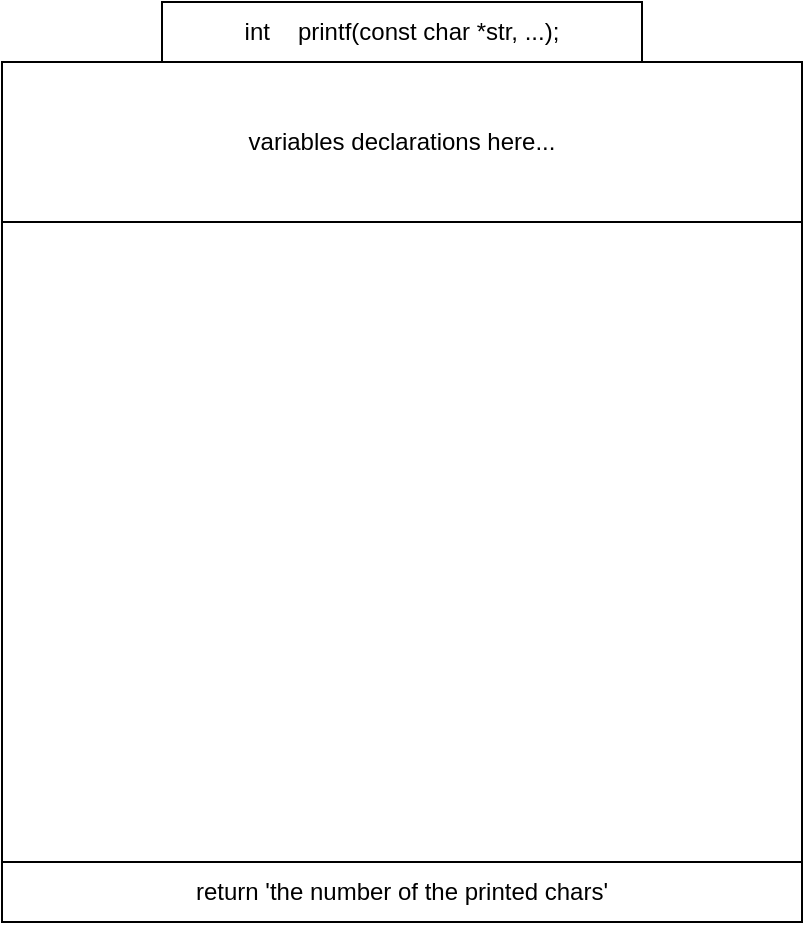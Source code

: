 <mxfile version="22.0.3" type="device">
  <diagram name="Page-1" id="8-k-mY7KUFh8GA_RN5Y8">
    <mxGraphModel dx="962" dy="763" grid="1" gridSize="10" guides="1" tooltips="1" connect="1" arrows="1" fold="1" page="1" pageScale="1" pageWidth="3000" pageHeight="3000" math="0" shadow="0">
      <root>
        <mxCell id="0" />
        <mxCell id="1" parent="0" />
        <mxCell id="QVe0wcF0QApQOHolKE-v-3" value="int&lt;span style=&quot;white-space: pre;&quot;&gt;&#x9;&lt;/span&gt;printf(const char *str, ...);" style="text;html=1;strokeColor=default;fillColor=none;align=center;verticalAlign=middle;whiteSpace=wrap;rounded=0;strokeWidth=1;" parent="1" vertex="1">
          <mxGeometry x="120" y="10" width="240" height="30" as="geometry" />
        </mxCell>
        <mxCell id="QVe0wcF0QApQOHolKE-v-1" value="" style="rounded=0;whiteSpace=wrap;html=1;" parent="1" vertex="1">
          <mxGeometry x="40" y="120" width="400" height="320" as="geometry" />
        </mxCell>
        <mxCell id="QVe0wcF0QApQOHolKE-v-6" value="variables declarations here..." style="rounded=0;whiteSpace=wrap;html=1;" parent="1" vertex="1">
          <mxGeometry x="40" y="40" width="400" height="80" as="geometry" />
        </mxCell>
        <mxCell id="QVe0wcF0QApQOHolKE-v-7" value="return &#39;the number of the printed chars&#39;" style="rounded=0;whiteSpace=wrap;html=1;" parent="1" vertex="1">
          <mxGeometry x="40" y="440" width="400" height="30" as="geometry" />
        </mxCell>
      </root>
    </mxGraphModel>
  </diagram>
</mxfile>
